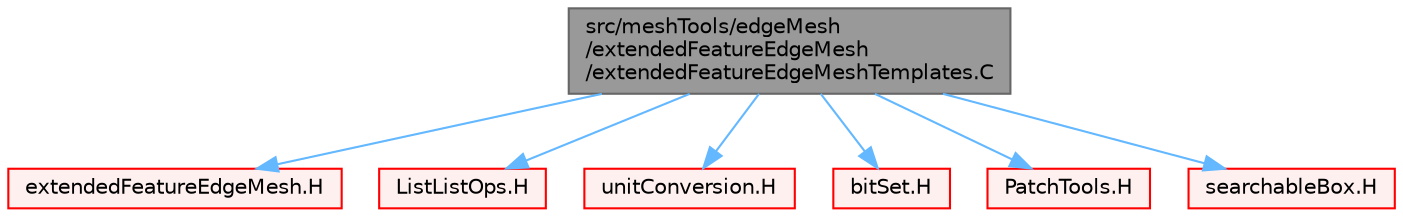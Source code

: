 digraph "src/meshTools/edgeMesh/extendedFeatureEdgeMesh/extendedFeatureEdgeMeshTemplates.C"
{
 // LATEX_PDF_SIZE
  bgcolor="transparent";
  edge [fontname=Helvetica,fontsize=10,labelfontname=Helvetica,labelfontsize=10];
  node [fontname=Helvetica,fontsize=10,shape=box,height=0.2,width=0.4];
  Node1 [id="Node000001",label="src/meshTools/edgeMesh\l/extendedFeatureEdgeMesh\l/extendedFeatureEdgeMeshTemplates.C",height=0.2,width=0.4,color="gray40", fillcolor="grey60", style="filled", fontcolor="black",tooltip=" "];
  Node1 -> Node2 [id="edge1_Node000001_Node000002",color="steelblue1",style="solid",tooltip=" "];
  Node2 [id="Node000002",label="extendedFeatureEdgeMesh.H",height=0.2,width=0.4,color="red", fillcolor="#FFF0F0", style="filled",URL="$extendedFeatureEdgeMesh_8H.html",tooltip=" "];
  Node1 -> Node233 [id="edge2_Node000001_Node000233",color="steelblue1",style="solid",tooltip=" "];
  Node233 [id="Node000233",label="ListListOps.H",height=0.2,width=0.4,color="red", fillcolor="#FFF0F0", style="filled",URL="$ListListOps_8H.html",tooltip=" "];
  Node1 -> Node262 [id="edge3_Node000001_Node000262",color="steelblue1",style="solid",tooltip=" "];
  Node262 [id="Node000262",label="unitConversion.H",height=0.2,width=0.4,color="red", fillcolor="#FFF0F0", style="filled",URL="$unitConversion_8H.html",tooltip="Unit conversion functions."];
  Node1 -> Node158 [id="edge4_Node000001_Node000158",color="steelblue1",style="solid",tooltip=" "];
  Node158 [id="Node000158",label="bitSet.H",height=0.2,width=0.4,color="red", fillcolor="#FFF0F0", style="filled",URL="$bitSet_8H.html",tooltip=" "];
  Node1 -> Node264 [id="edge5_Node000001_Node000264",color="steelblue1",style="solid",tooltip=" "];
  Node264 [id="Node000264",label="PatchTools.H",height=0.2,width=0.4,color="red", fillcolor="#FFF0F0", style="filled",URL="$PatchTools_8H.html",tooltip=" "];
  Node1 -> Node270 [id="edge6_Node000001_Node000270",color="steelblue1",style="solid",tooltip=" "];
  Node270 [id="Node000270",label="searchableBox.H",height=0.2,width=0.4,color="red", fillcolor="#FFF0F0", style="filled",URL="$searchableBox_8H.html",tooltip=" "];
}

